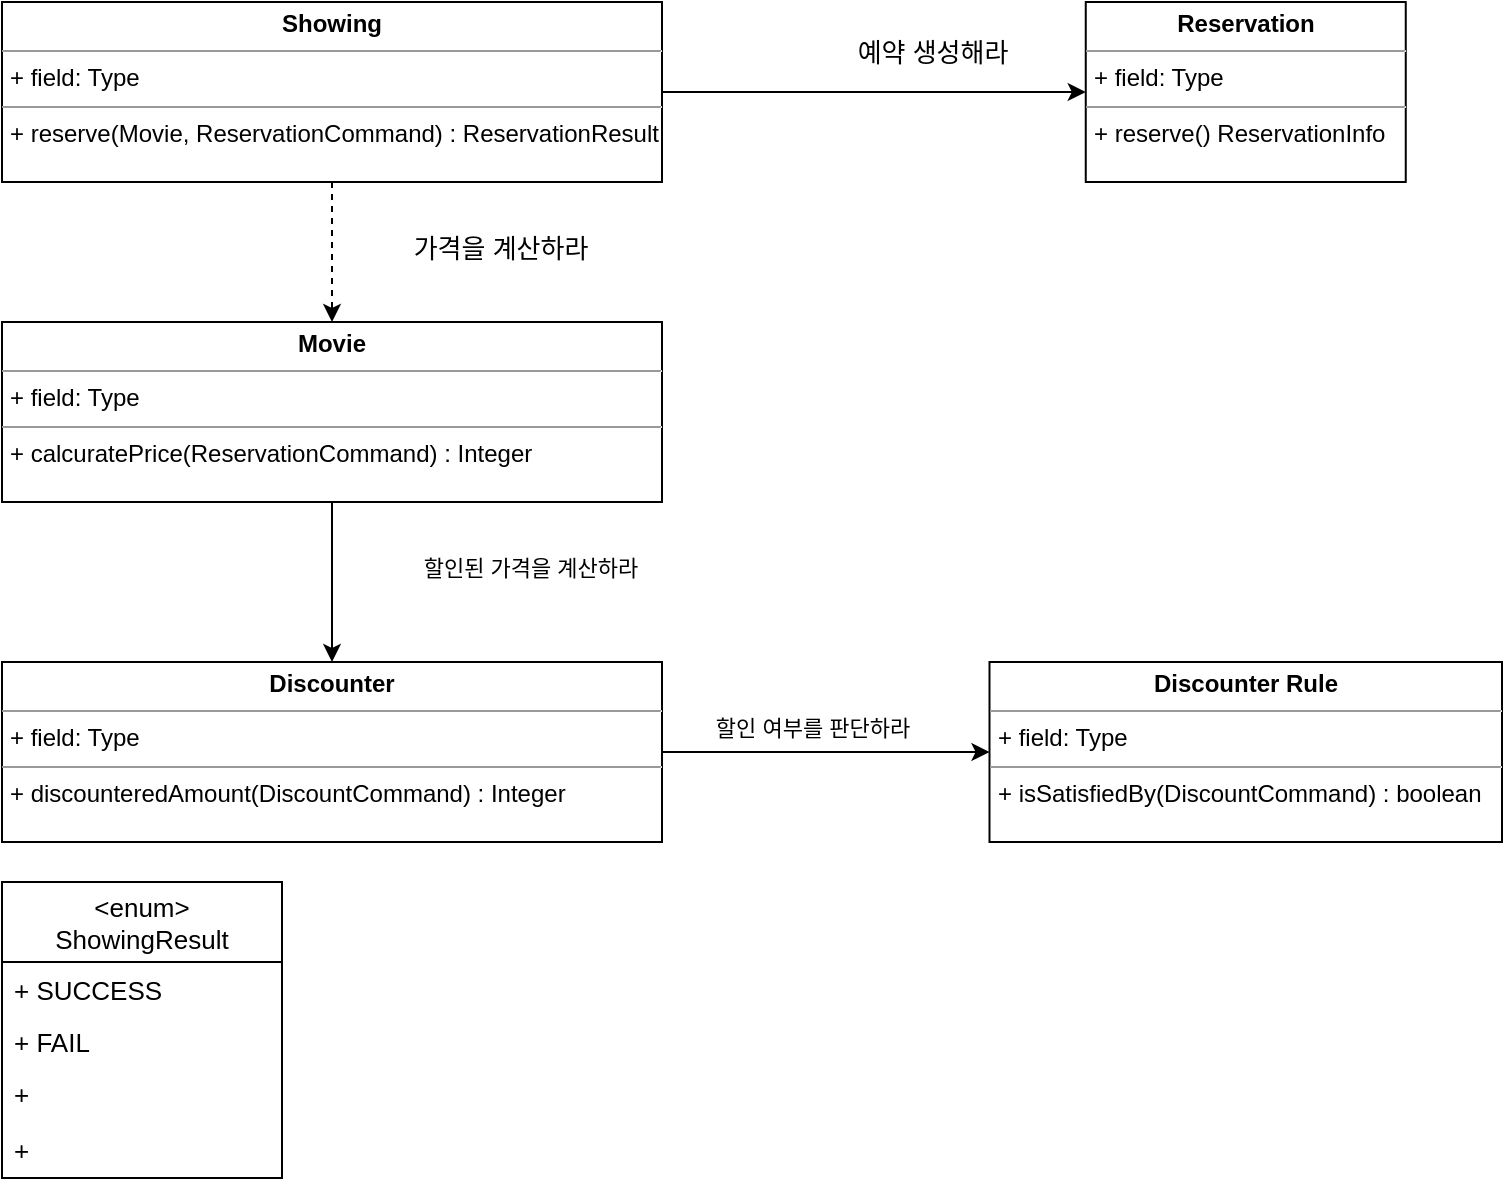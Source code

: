 <mxfile version="20.5.3" type="embed" pages="2"><diagram name="클래스 다이어그램" id="fg0hdYamoDkEO5FkSazv"><mxGraphModel dx="1000" dy="553" grid="1" gridSize="10" guides="1" tooltips="1" connect="1" arrows="1" fold="1" page="1" pageScale="1" pageWidth="827" pageHeight="1169" math="0" shadow="0"><root><mxCell id="0"/><mxCell id="1" parent="0"/><mxCell id="N9k6go1t3sRG1Ku_PZO6-28" style="edgeStyle=orthogonalEdgeStyle;rounded=0;orthogonalLoop=1;jettySize=auto;html=1;" parent="1" source="N9k6go1t3sRG1Ku_PZO6-14" target="N9k6go1t3sRG1Ku_PZO6-21" edge="1"><mxGeometry relative="1" as="geometry"/></mxCell><mxCell id="N9k6go1t3sRG1Ku_PZO6-31" style="edgeStyle=orthogonalEdgeStyle;rounded=0;orthogonalLoop=1;jettySize=auto;html=1;dashed=1;" parent="1" source="N9k6go1t3sRG1Ku_PZO6-14" target="N9k6go1t3sRG1Ku_PZO6-30" edge="1"><mxGeometry relative="1" as="geometry"/></mxCell><mxCell id="N9k6go1t3sRG1Ku_PZO6-14" value="&lt;p style=&quot;margin:0px;margin-top:4px;text-align:center;&quot;&gt;&lt;b&gt;Showing&lt;/b&gt;&lt;/p&gt;&lt;hr size=&quot;1&quot;&gt;&lt;p style=&quot;margin:0px;margin-left:4px;&quot;&gt;+ field: Type&lt;/p&gt;&lt;hr size=&quot;1&quot;&gt;&lt;p style=&quot;margin:0px;margin-left:4px;&quot;&gt;+ reserve(Movie, ReservationCommand) : ReservationResult&lt;/p&gt;" style="verticalAlign=top;align=left;overflow=fill;fontSize=12;fontFamily=Helvetica;html=1;whiteSpace=wrap;" parent="1" vertex="1"><mxGeometry x="30" y="40" width="330" height="90" as="geometry"/></mxCell><mxCell id="N9k6go1t3sRG1Ku_PZO6-21" value="&lt;p style=&quot;margin:0px;margin-top:4px;text-align:center;&quot;&gt;&lt;b&gt;Reservation&lt;/b&gt;&lt;/p&gt;&lt;hr size=&quot;1&quot;&gt;&lt;p style=&quot;margin:0px;margin-left:4px;&quot;&gt;+ field: Type&lt;/p&gt;&lt;hr size=&quot;1&quot;&gt;&lt;p style=&quot;margin:0px;margin-left:4px;&quot;&gt;+ reserve() ReservationInfo&lt;/p&gt;" style="verticalAlign=top;align=left;overflow=fill;fontSize=12;fontFamily=Helvetica;html=1;whiteSpace=wrap;" parent="1" vertex="1"><mxGeometry x="571.88" y="40" width="160" height="90" as="geometry"/></mxCell><mxCell id="N9k6go1t3sRG1Ku_PZO6-33" style="edgeStyle=orthogonalEdgeStyle;rounded=0;orthogonalLoop=1;jettySize=auto;html=1;" parent="1" source="N9k6go1t3sRG1Ku_PZO6-30" target="N9k6go1t3sRG1Ku_PZO6-32" edge="1"><mxGeometry relative="1" as="geometry"/></mxCell><mxCell id="N9k6go1t3sRG1Ku_PZO6-30" value="&lt;p style=&quot;margin:0px;margin-top:4px;text-align:center;&quot;&gt;&lt;b&gt;Movie&lt;/b&gt;&lt;/p&gt;&lt;hr size=&quot;1&quot;&gt;&lt;p style=&quot;margin:0px;margin-left:4px;&quot;&gt;+ field: Type&lt;/p&gt;&lt;hr size=&quot;1&quot;&gt;&lt;p style=&quot;margin:0px;margin-left:4px;&quot;&gt;+ calcuratePrice(ReservationCommand) : Integer&lt;/p&gt;" style="verticalAlign=top;align=left;overflow=fill;fontSize=12;fontFamily=Helvetica;html=1;whiteSpace=wrap;" parent="1" vertex="1"><mxGeometry x="30" y="200" width="330" height="90" as="geometry"/></mxCell><mxCell id="N9k6go1t3sRG1Ku_PZO6-35" style="edgeStyle=orthogonalEdgeStyle;rounded=0;orthogonalLoop=1;jettySize=auto;html=1;" parent="1" source="N9k6go1t3sRG1Ku_PZO6-32" target="N9k6go1t3sRG1Ku_PZO6-34" edge="1"><mxGeometry relative="1" as="geometry"/></mxCell><mxCell id="N9k6go1t3sRG1Ku_PZO6-32" value="&lt;p style=&quot;margin:0px;margin-top:4px;text-align:center;&quot;&gt;&lt;b&gt;Discounter&lt;/b&gt;&lt;/p&gt;&lt;hr size=&quot;1&quot;&gt;&lt;p style=&quot;margin:0px;margin-left:4px;&quot;&gt;+ field: Type&lt;/p&gt;&lt;hr size=&quot;1&quot;&gt;&lt;p style=&quot;margin:0px;margin-left:4px;&quot;&gt;+ discounteredAmount&lt;span style=&quot;background-color: initial;&quot;&gt;(DiscountCommand) : Integer&lt;/span&gt;&lt;/p&gt;" style="verticalAlign=top;align=left;overflow=fill;fontSize=12;fontFamily=Helvetica;html=1;whiteSpace=wrap;" parent="1" vertex="1"><mxGeometry x="30" y="370" width="330" height="90" as="geometry"/></mxCell><mxCell id="N9k6go1t3sRG1Ku_PZO6-34" value="&lt;p style=&quot;margin:0px;margin-top:4px;text-align:center;&quot;&gt;&lt;b&gt;Discounter Rule&lt;/b&gt;&lt;/p&gt;&lt;hr size=&quot;1&quot;&gt;&lt;p style=&quot;margin:0px;margin-left:4px;&quot;&gt;+ field: Type&lt;/p&gt;&lt;hr size=&quot;1&quot;&gt;&lt;p style=&quot;margin:0px;margin-left:4px;&quot;&gt;+ isSatisfiedBy(DiscountCommand) : boolean&lt;/p&gt;" style="verticalAlign=top;align=left;overflow=fill;fontSize=12;fontFamily=Helvetica;html=1;whiteSpace=wrap;" parent="1" vertex="1"><mxGeometry x="523.75" y="370" width="256.25" height="90" as="geometry"/></mxCell><mxCell id="N9k6go1t3sRG1Ku_PZO6-37" value="&lt;font style=&quot;font-size: 13px;&quot;&gt;예약 생성해라&lt;/font&gt;" style="text;html=1;align=center;verticalAlign=middle;resizable=0;points=[];autosize=1;strokeColor=none;fillColor=none;fontSize=11;fontFamily=Helvetica;fontColor=default;" parent="1" vertex="1"><mxGeometry x="450" y="50" width="90" height="30" as="geometry"/></mxCell><mxCell id="N9k6go1t3sRG1Ku_PZO6-38" value="&lt;font style=&quot;font-size: 13px;&quot;&gt;가격을 계산하라&lt;/font&gt;" style="text;html=1;align=center;verticalAlign=middle;resizable=0;points=[];autosize=1;strokeColor=none;fillColor=none;fontSize=11;fontFamily=Helvetica;fontColor=default;" parent="1" vertex="1"><mxGeometry x="223.75" y="148" width="110" height="30" as="geometry"/></mxCell><mxCell id="N9k6go1t3sRG1Ku_PZO6-39" value="할인된 가격을 계산하라" style="text;html=1;align=center;verticalAlign=middle;resizable=0;points=[];autosize=1;strokeColor=none;fillColor=none;fontSize=11;fontFamily=Helvetica;fontColor=default;" parent="1" vertex="1"><mxGeometry x="223.75" y="308" width="140" height="30" as="geometry"/></mxCell><mxCell id="N9k6go1t3sRG1Ku_PZO6-40" value="할인 여부를 판단하라" style="text;html=1;align=center;verticalAlign=middle;resizable=0;points=[];autosize=1;strokeColor=none;fillColor=none;fontSize=11;fontFamily=Helvetica;fontColor=default;" parent="1" vertex="1"><mxGeometry x="370" y="388" width="130" height="30" as="geometry"/></mxCell><mxCell id="toro-8yTVN0GT57zgmqv-1" value="&lt;enum&gt;&#10;ShowingResult" style="swimlane;fontStyle=0;childLayout=stackLayout;horizontal=1;startSize=40;fillColor=none;horizontalStack=0;resizeParent=1;resizeParentMax=0;resizeLast=0;collapsible=1;marginBottom=0;fontSize=13;" parent="1" vertex="1"><mxGeometry x="30" y="480" width="140" height="148" as="geometry"/></mxCell><mxCell id="toro-8yTVN0GT57zgmqv-2" value="+ SUCCESS" style="text;strokeColor=none;fillColor=none;align=left;verticalAlign=top;spacingLeft=4;spacingRight=4;overflow=hidden;rotatable=0;points=[[0,0.5],[1,0.5]];portConstraint=eastwest;fontSize=13;" parent="toro-8yTVN0GT57zgmqv-1" vertex="1"><mxGeometry y="40" width="140" height="26" as="geometry"/></mxCell><mxCell id="toro-8yTVN0GT57zgmqv-3" value="+ FAIL" style="text;strokeColor=none;fillColor=none;align=left;verticalAlign=top;spacingLeft=4;spacingRight=4;overflow=hidden;rotatable=0;points=[[0,0.5],[1,0.5]];portConstraint=eastwest;fontSize=13;" parent="toro-8yTVN0GT57zgmqv-1" vertex="1"><mxGeometry y="66" width="140" height="26" as="geometry"/></mxCell><mxCell id="toro-8yTVN0GT57zgmqv-4" value="+ &#10;" style="text;strokeColor=none;fillColor=none;align=left;verticalAlign=top;spacingLeft=4;spacingRight=4;overflow=hidden;rotatable=0;points=[[0,0.5],[1,0.5]];portConstraint=eastwest;fontSize=13;" parent="toro-8yTVN0GT57zgmqv-1" vertex="1"><mxGeometry y="92" width="140" height="28" as="geometry"/></mxCell><mxCell id="toro-8yTVN0GT57zgmqv-5" value="+ &#10;" style="text;strokeColor=none;fillColor=none;align=left;verticalAlign=top;spacingLeft=4;spacingRight=4;overflow=hidden;rotatable=0;points=[[0,0.5],[1,0.5]];portConstraint=eastwest;fontSize=13;" parent="toro-8yTVN0GT57zgmqv-1" vertex="1"><mxGeometry y="120" width="140" height="28" as="geometry"/></mxCell></root></mxGraphModel></diagram><diagram id="t-sJr2Lxvibr4370Rk68" name="시퀀스 다이어그램"><mxGraphModel dx="1117" dy="759" grid="1" gridSize="10" guides="1" tooltips="1" connect="1" arrows="1" fold="1" page="1" pageScale="1" pageWidth="827" pageHeight="1169" math="0" shadow="0"><root><mxCell id="0"/><mxCell id="1" parent="0"/><mxCell id="p2jNRnlfr26-qJUX-Efz-4" style="edgeStyle=elbowEdgeStyle;shape=connector;curved=0;rounded=0;orthogonalLoop=1;jettySize=auto;elbow=vertical;html=1;labelBackgroundColor=default;strokeColor=default;fontFamily=Helvetica;fontSize=11;fontColor=default;endArrow=block;" parent="1" source="p2jNRnlfr26-qJUX-Efz-1" target="p2jNRnlfr26-qJUX-Efz-2" edge="1"><mxGeometry relative="1" as="geometry"><Array as="points"><mxPoint x="240" y="140"/></Array></mxGeometry></mxCell><mxCell id="p2jNRnlfr26-qJUX-Efz-1" value="&lt;b&gt;Showing&lt;/b&gt;" style="shape=umlLifeline;perimeter=lifelinePerimeter;whiteSpace=wrap;html=1;container=1;dropTarget=0;collapsible=0;recursiveResize=0;outlineConnect=0;portConstraint=eastwest;newEdgeStyle={&quot;edgeStyle&quot;:&quot;elbowEdgeStyle&quot;,&quot;elbow&quot;:&quot;vertical&quot;,&quot;curved&quot;:0,&quot;rounded&quot;:0};fontFamily=Helvetica;fontSize=11;fontColor=default;" parent="1" vertex="1"><mxGeometry x="100" y="40" width="100" height="240" as="geometry"/></mxCell><mxCell id="p2jNRnlfr26-qJUX-Efz-11" style="edgeStyle=elbowEdgeStyle;shape=connector;curved=0;rounded=0;orthogonalLoop=1;jettySize=auto;elbow=vertical;html=1;labelBackgroundColor=default;strokeColor=default;fontFamily=Helvetica;fontSize=11;fontColor=default;endArrow=block;" parent="1" source="p2jNRnlfr26-qJUX-Efz-1" target="p2jNRnlfr26-qJUX-Efz-3" edge="1"><mxGeometry relative="1" as="geometry"><Array as="points"><mxPoint x="360" y="220"/><mxPoint x="260" y="200"/></Array></mxGeometry></mxCell><mxCell id="p2jNRnlfr26-qJUX-Efz-14" style="edgeStyle=elbowEdgeStyle;shape=connector;curved=0;rounded=0;orthogonalLoop=1;jettySize=auto;elbow=vertical;html=1;labelBackgroundColor=default;strokeColor=default;fontFamily=Helvetica;fontSize=11;fontColor=default;endArrow=block;" parent="1" source="p2jNRnlfr26-qJUX-Efz-2" target="p2jNRnlfr26-qJUX-Efz-13" edge="1"><mxGeometry relative="1" as="geometry"/></mxCell><mxCell id="p2jNRnlfr26-qJUX-Efz-2" value="&lt;b&gt;Movie&lt;/b&gt;" style="shape=umlLifeline;perimeter=lifelinePerimeter;whiteSpace=wrap;html=1;container=1;dropTarget=0;collapsible=0;recursiveResize=0;outlineConnect=0;portConstraint=eastwest;newEdgeStyle={&quot;edgeStyle&quot;:&quot;elbowEdgeStyle&quot;,&quot;elbow&quot;:&quot;vertical&quot;,&quot;curved&quot;:0,&quot;rounded&quot;:0};fontFamily=Helvetica;fontSize=11;fontColor=default;" parent="1" vertex="1"><mxGeometry x="270" y="40" width="100" height="240" as="geometry"/></mxCell><mxCell id="p2jNRnlfr26-qJUX-Efz-3" value="&lt;b&gt;Reservation&lt;/b&gt;" style="shape=umlLifeline;perimeter=lifelinePerimeter;whiteSpace=wrap;html=1;container=1;dropTarget=0;collapsible=0;recursiveResize=0;outlineConnect=0;portConstraint=eastwest;newEdgeStyle={&quot;edgeStyle&quot;:&quot;elbowEdgeStyle&quot;,&quot;elbow&quot;:&quot;vertical&quot;,&quot;curved&quot;:0,&quot;rounded&quot;:0};fontFamily=Helvetica;fontSize=11;fontColor=default;" parent="1" vertex="1"><mxGeometry x="560" y="40" width="100" height="240" as="geometry"/></mxCell><mxCell id="p2jNRnlfr26-qJUX-Efz-5" value="가격을 계산하라" style="text;html=1;align=center;verticalAlign=middle;resizable=0;points=[];autosize=1;strokeColor=none;fillColor=none;fontSize=11;fontFamily=Helvetica;fontColor=default;" parent="1" vertex="1"><mxGeometry x="180" y="110" width="100" height="30" as="geometry"/></mxCell><mxCell id="p2jNRnlfr26-qJUX-Efz-10" value="예매하라" style="html=1;verticalAlign=bottom;endArrow=block;edgeStyle=elbowEdgeStyle;elbow=vertical;curved=0;rounded=0;labelBackgroundColor=default;strokeColor=default;fontFamily=Helvetica;fontSize=11;fontColor=default;shape=connector;" parent="1" target="p2jNRnlfr26-qJUX-Efz-1" edge="1"><mxGeometry width="80" relative="1" as="geometry"><mxPoint x="80" y="120" as="sourcePoint"/><mxPoint x="100" y="100" as="targetPoint"/><Array as="points"><mxPoint x="100" y="120"/></Array></mxGeometry></mxCell><mxCell id="p2jNRnlfr26-qJUX-Efz-12" value="예약을 생성해라" style="text;html=1;align=center;verticalAlign=middle;resizable=0;points=[];autosize=1;strokeColor=none;fillColor=none;fontSize=11;fontFamily=Helvetica;fontColor=default;" parent="1" vertex="1"><mxGeometry x="180" y="190" width="100" height="30" as="geometry"/></mxCell><mxCell id="p2jNRnlfr26-qJUX-Efz-13" value="&lt;b&gt;Discounter&lt;/b&gt;" style="shape=umlLifeline;perimeter=lifelinePerimeter;whiteSpace=wrap;html=1;container=1;dropTarget=0;collapsible=0;recursiveResize=0;outlineConnect=0;portConstraint=eastwest;newEdgeStyle={&quot;edgeStyle&quot;:&quot;elbowEdgeStyle&quot;,&quot;elbow&quot;:&quot;vertical&quot;,&quot;curved&quot;:0,&quot;rounded&quot;:0};fontFamily=Helvetica;fontSize=11;fontColor=default;" parent="1" vertex="1"><mxGeometry x="420" y="40" width="100" height="240" as="geometry"/></mxCell><mxCell id="p2jNRnlfr26-qJUX-Efz-15" value="할인된 가격을 계산하라" style="text;html=1;align=center;verticalAlign=middle;resizable=0;points=[];autosize=1;strokeColor=none;fillColor=none;fontSize=11;fontFamily=Helvetica;fontColor=default;" parent="1" vertex="1"><mxGeometry x="320" y="130" width="140" height="30" as="geometry"/></mxCell></root></mxGraphModel></diagram></mxfile>